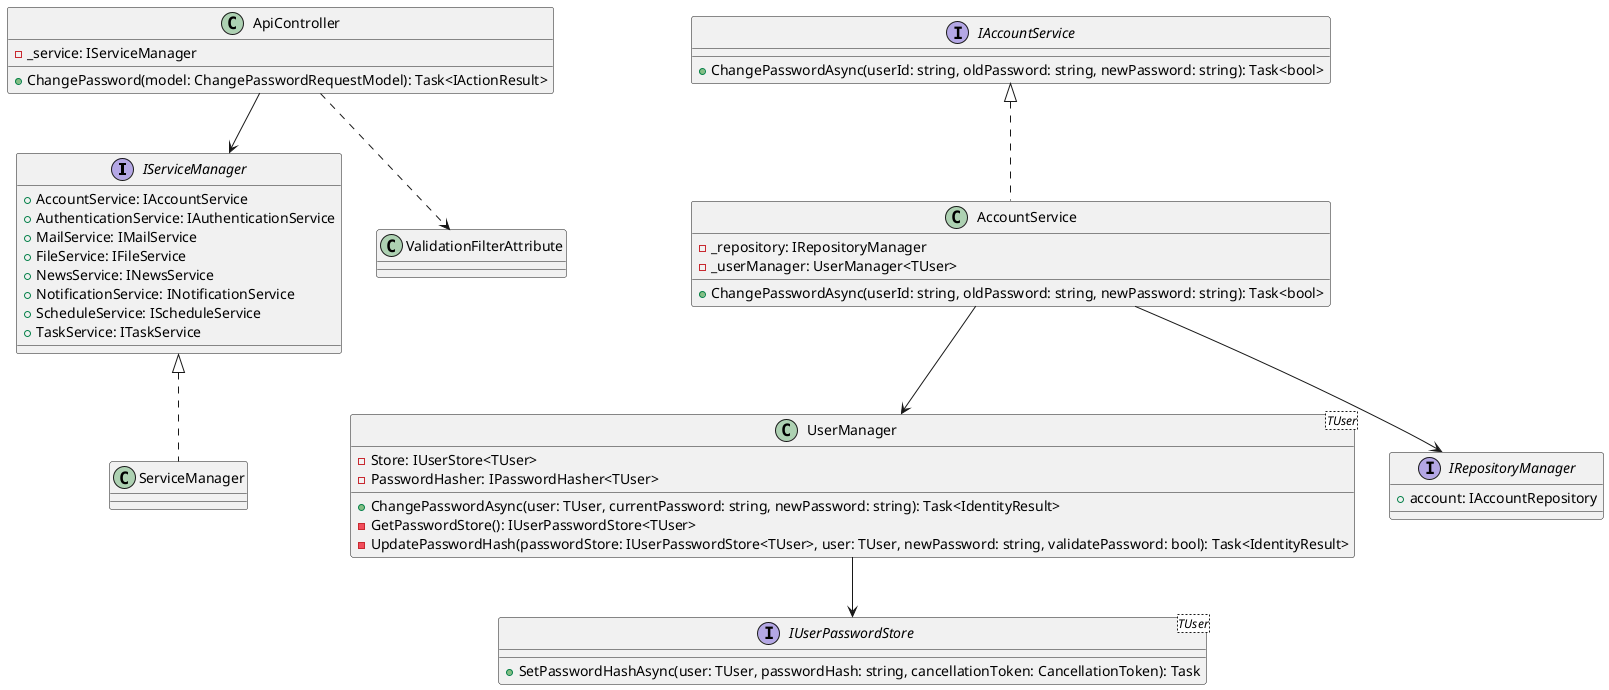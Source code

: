 @startuml Class Diagram

interface IServiceManager {
    +AccountService: IAccountService
    +AuthenticationService: IAuthenticationService
    +MailService: IMailService
    +FileService: IFileService
    +NewsService: INewsService
    +NotificationService: INotificationService
    +ScheduleService: IScheduleService
    +TaskService: ITaskService
}

interface IAccountService {
    +ChangePasswordAsync(userId: string, oldPassword: string, newPassword: string): Task<bool>
}

class AccountService {
    -_repository: IRepositoryManager
    -_userManager: UserManager<TUser>
    +ChangePasswordAsync(userId: string, oldPassword: string, newPassword: string): Task<bool>
}

class UserManager<TUser> {
    -Store: IUserStore<TUser>
    -PasswordHasher: IPasswordHasher<TUser>
    +ChangePasswordAsync(user: TUser, currentPassword: string, newPassword: string): Task<IdentityResult>
    -GetPasswordStore(): IUserPasswordStore<TUser>
    -UpdatePasswordHash(passwordStore: IUserPasswordStore<TUser>, user: TUser, newPassword: string, validatePassword: bool): Task<IdentityResult>
}

interface IUserPasswordStore<TUser> {
    +SetPasswordHashAsync(user: TUser, passwordHash: string, cancellationToken: CancellationToken): Task
}

class ApiController {
    -_service: IServiceManager
    +ChangePassword(model: ChangePasswordRequestModel): Task<IActionResult>
}

class ValidationFilterAttribute {
}

interface IRepositoryManager {
    +account: IAccountRepository
}

IServiceManager <|.. ServiceManager
IAccountService <|.. AccountService

ApiController --> IServiceManager
ApiController ..> ValidationFilterAttribute

AccountService --> IRepositoryManager
AccountService --> UserManager

UserManager --> IUserPasswordStore

@enduml